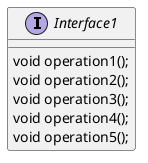 @startuml
interface Interface1 {
    void operation1();
    void operation2();
    void operation3();
    void operation4();
    void operation5();
}
@enduml